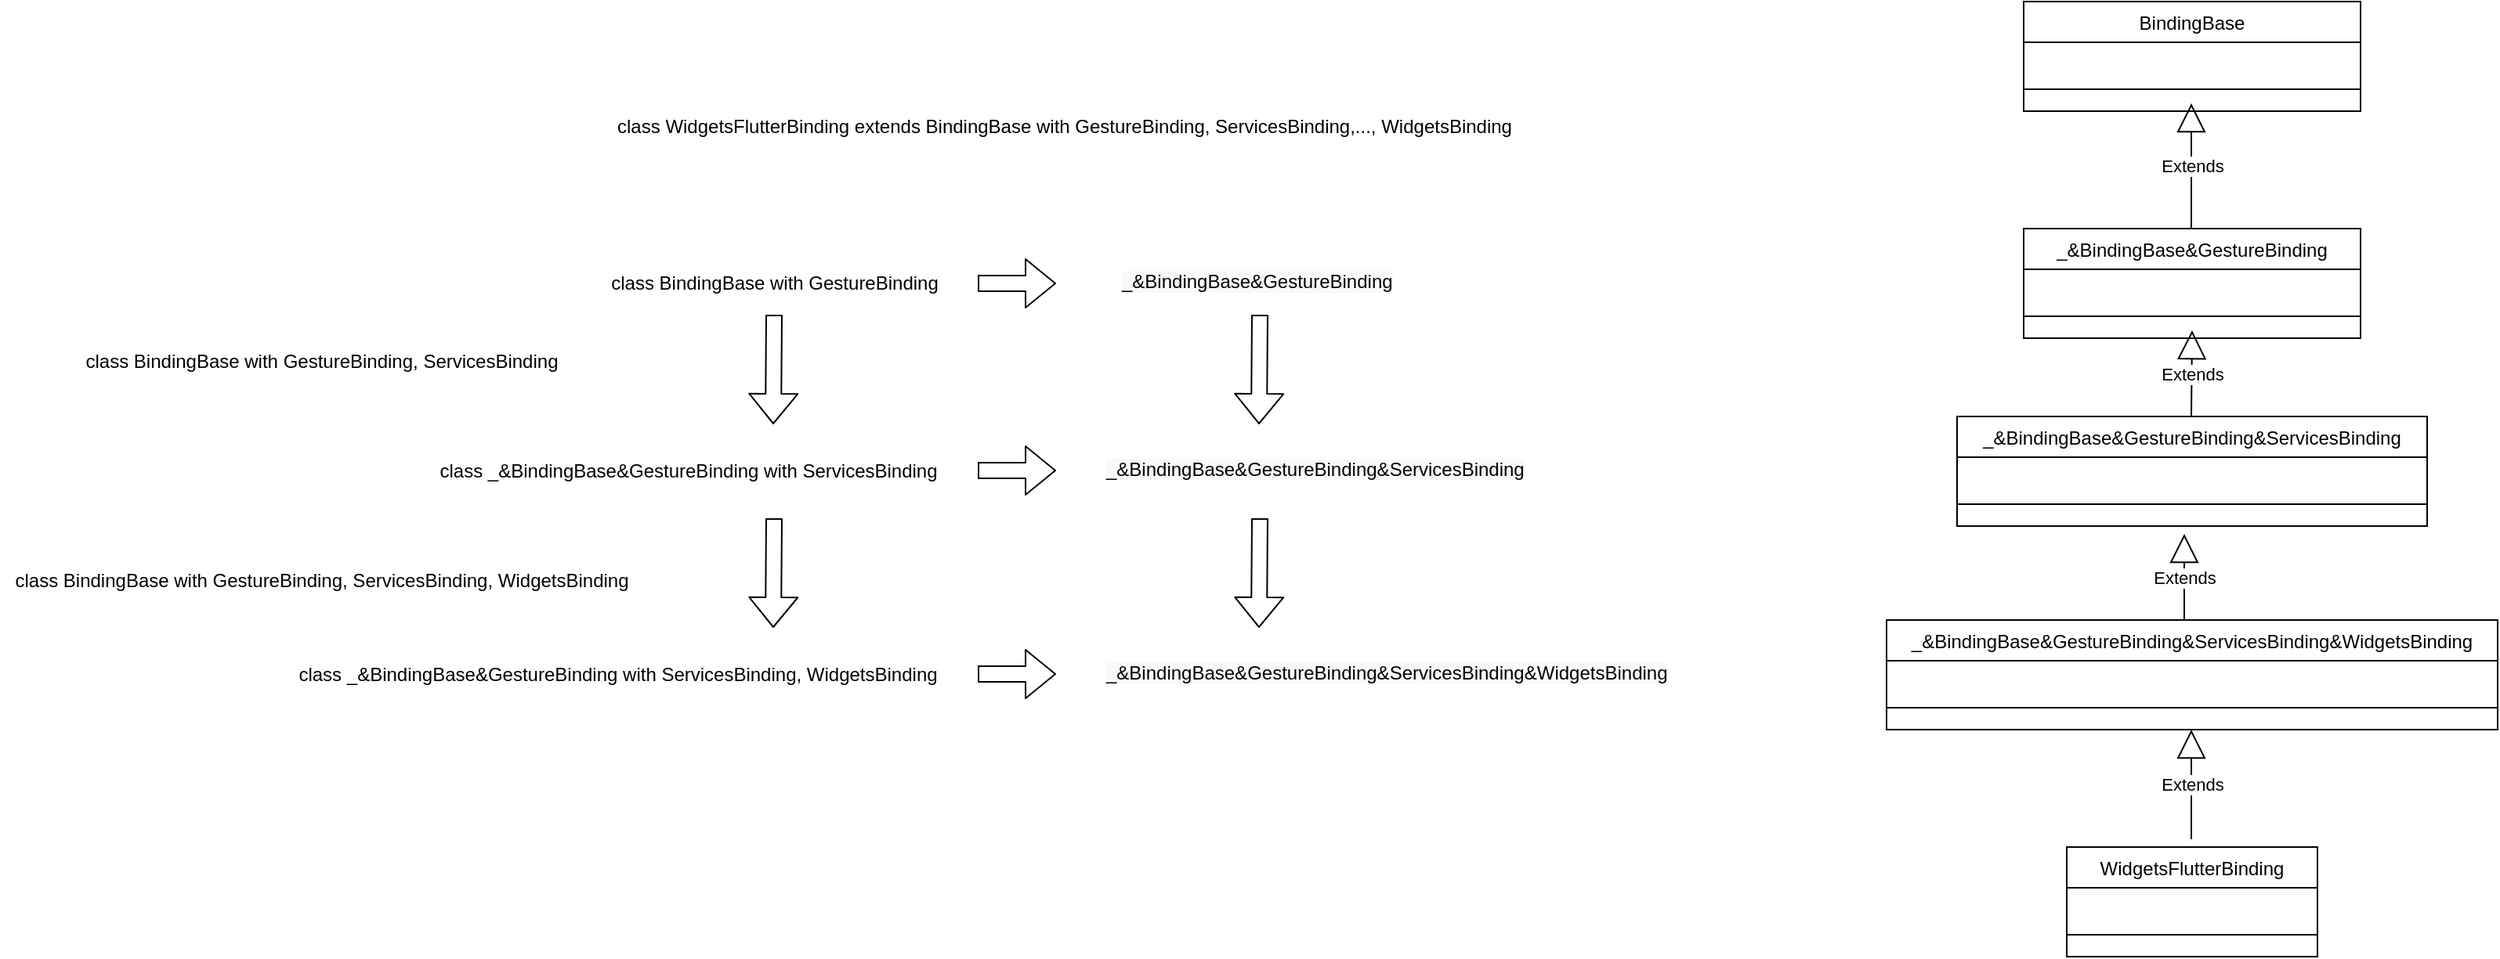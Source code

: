 <mxfile version="14.1.1" type="github">
  <diagram id="tD9U7uC2W2IqtDE2rcKv" name="Page-1">
    <mxGraphModel dx="1773" dy="1783" grid="1" gridSize="10" guides="1" tooltips="1" connect="1" arrows="1" fold="1" page="1" pageScale="1" pageWidth="827" pageHeight="1169" math="0" shadow="0">
      <root>
        <mxCell id="0" />
        <mxCell id="1" parent="0" />
        <mxCell id="9zZZePR5vG2BZI0FV6Ew-1" value="WidgetsFlutterBinding" style="swimlane;fontStyle=0;align=center;verticalAlign=top;childLayout=stackLayout;horizontal=1;startSize=26;horizontalStack=0;resizeParent=1;resizeLast=0;collapsible=1;marginBottom=0;rounded=0;shadow=0;strokeWidth=1;" vertex="1" parent="1">
          <mxGeometry x="675" y="520" width="160" height="70" as="geometry">
            <mxRectangle x="340" y="380" width="170" height="26" as="alternateBounds" />
          </mxGeometry>
        </mxCell>
        <mxCell id="9zZZePR5vG2BZI0FV6Ew-2" value=" " style="text;align=left;verticalAlign=top;spacingLeft=4;spacingRight=4;overflow=hidden;rotatable=0;points=[[0,0.5],[1,0.5]];portConstraint=eastwest;" vertex="1" parent="9zZZePR5vG2BZI0FV6Ew-1">
          <mxGeometry y="26" width="160" height="26" as="geometry" />
        </mxCell>
        <mxCell id="9zZZePR5vG2BZI0FV6Ew-3" value="" style="line;html=1;strokeWidth=1;align=left;verticalAlign=middle;spacingTop=-1;spacingLeft=3;spacingRight=3;rotatable=0;labelPosition=right;points=[];portConstraint=eastwest;" vertex="1" parent="9zZZePR5vG2BZI0FV6Ew-1">
          <mxGeometry y="52" width="160" height="8" as="geometry" />
        </mxCell>
        <mxCell id="9zZZePR5vG2BZI0FV6Ew-4" value="_&amp;BindingBase&amp;GestureBinding&amp;ServicesBinding&amp;WidgetsBinding" style="swimlane;fontStyle=0;align=center;verticalAlign=top;childLayout=stackLayout;horizontal=1;startSize=26;horizontalStack=0;resizeParent=1;resizeLast=0;collapsible=1;marginBottom=0;rounded=0;shadow=0;strokeWidth=1;" vertex="1" parent="1">
          <mxGeometry x="560" y="375" width="390" height="70" as="geometry">
            <mxRectangle x="340" y="380" width="170" height="26" as="alternateBounds" />
          </mxGeometry>
        </mxCell>
        <mxCell id="9zZZePR5vG2BZI0FV6Ew-5" value=" " style="text;align=left;verticalAlign=top;spacingLeft=4;spacingRight=4;overflow=hidden;rotatable=0;points=[[0,0.5],[1,0.5]];portConstraint=eastwest;" vertex="1" parent="9zZZePR5vG2BZI0FV6Ew-4">
          <mxGeometry y="26" width="390" height="26" as="geometry" />
        </mxCell>
        <mxCell id="9zZZePR5vG2BZI0FV6Ew-6" value="" style="line;html=1;strokeWidth=1;align=left;verticalAlign=middle;spacingTop=-1;spacingLeft=3;spacingRight=3;rotatable=0;labelPosition=right;points=[];portConstraint=eastwest;" vertex="1" parent="9zZZePR5vG2BZI0FV6Ew-4">
          <mxGeometry y="52" width="390" height="8" as="geometry" />
        </mxCell>
        <mxCell id="9zZZePR5vG2BZI0FV6Ew-9" value="class WidgetsFlutterBinding extends BindingBase with GestureBinding, ServicesBinding,..., WidgetsBinding" style="text;html=1;align=center;verticalAlign=middle;resizable=0;points=[];autosize=1;" vertex="1" parent="1">
          <mxGeometry x="-260" y="50" width="590" height="20" as="geometry" />
        </mxCell>
        <mxCell id="9zZZePR5vG2BZI0FV6Ew-13" value="&lt;span style=&quot;color: rgb(0 , 0 , 0) ; font-family: &amp;#34;helvetica&amp;#34; ; font-size: 12px ; font-style: normal ; font-weight: 400 ; letter-spacing: normal ; text-align: center ; text-indent: 0px ; text-transform: none ; word-spacing: 0px ; background-color: rgb(248 , 249 , 250) ; display: inline ; float: none&quot;&gt;_&amp;amp;BindingBase&amp;amp;&lt;span style=&quot;font-family: &amp;#34;helvetica&amp;#34;&quot;&gt;GestureBinding&lt;/span&gt;&lt;br&gt;&lt;/span&gt;" style="text;whiteSpace=wrap;html=1;" vertex="1" parent="1">
          <mxGeometry x="70" y="145" width="180" height="30" as="geometry" />
        </mxCell>
        <mxCell id="9zZZePR5vG2BZI0FV6Ew-16" value="class BindingBase with GestureBinding" style="text;html=1;align=center;verticalAlign=middle;resizable=0;points=[];autosize=1;" vertex="1" parent="1">
          <mxGeometry x="-260" y="150" width="220" height="20" as="geometry" />
        </mxCell>
        <mxCell id="9zZZePR5vG2BZI0FV6Ew-18" value="" style="shape=flexArrow;endArrow=classic;html=1;" edge="1" parent="1">
          <mxGeometry width="50" height="50" relative="1" as="geometry">
            <mxPoint x="-20" y="160" as="sourcePoint" />
            <mxPoint x="30" y="160" as="targetPoint" />
          </mxGeometry>
        </mxCell>
        <mxCell id="9zZZePR5vG2BZI0FV6Ew-19" value="class BindingBase with GestureBinding,&amp;nbsp;ServicesBinding" style="text;html=1;align=center;verticalAlign=middle;resizable=0;points=[];autosize=1;" vertex="1" parent="1">
          <mxGeometry x="-599" y="200" width="320" height="20" as="geometry" />
        </mxCell>
        <mxCell id="9zZZePR5vG2BZI0FV6Ew-20" value="class&amp;nbsp;&lt;span style=&quot;font-family: &amp;#34;helvetica&amp;#34;&quot;&gt;_&amp;amp;BindingBase&amp;amp;&lt;/span&gt;&lt;span style=&quot;font-family: &amp;#34;helvetica&amp;#34;&quot;&gt;GestureBinding&lt;/span&gt;&amp;nbsp;with ServicesBinding" style="text;html=1;align=center;verticalAlign=middle;resizable=0;points=[];autosize=1;" vertex="1" parent="1">
          <mxGeometry x="-370" y="270" width="330" height="20" as="geometry" />
        </mxCell>
        <mxCell id="9zZZePR5vG2BZI0FV6Ew-21" value="&lt;span style=&quot;color: rgb(0 , 0 , 0) ; font-family: &amp;#34;helvetica&amp;#34; ; font-size: 12px ; font-style: normal ; font-weight: 400 ; letter-spacing: normal ; text-align: center ; text-indent: 0px ; text-transform: none ; word-spacing: 0px ; background-color: rgb(248 , 249 , 250) ; display: inline ; float: none&quot;&gt;_&amp;amp;BindingBase&amp;amp;&lt;span style=&quot;font-family: &amp;#34;helvetica&amp;#34;&quot;&gt;GestureBinding&amp;amp;&lt;/span&gt;&lt;span style=&quot;font-family: &amp;#34;helvetica&amp;#34;&quot;&gt;ServicesBinding&lt;/span&gt;&lt;br&gt;&lt;/span&gt;" style="text;whiteSpace=wrap;html=1;" vertex="1" parent="1">
          <mxGeometry x="60" y="265" width="270" height="30" as="geometry" />
        </mxCell>
        <mxCell id="9zZZePR5vG2BZI0FV6Ew-22" value="" style="shape=flexArrow;endArrow=classic;html=1;" edge="1" parent="1">
          <mxGeometry width="50" height="50" relative="1" as="geometry">
            <mxPoint x="-20" y="279.5" as="sourcePoint" />
            <mxPoint x="30" y="279.5" as="targetPoint" />
          </mxGeometry>
        </mxCell>
        <mxCell id="9zZZePR5vG2BZI0FV6Ew-23" value="" style="shape=flexArrow;endArrow=classic;html=1;" edge="1" parent="1">
          <mxGeometry width="50" height="50" relative="1" as="geometry">
            <mxPoint x="160" y="180" as="sourcePoint" />
            <mxPoint x="159.5" y="250" as="targetPoint" />
          </mxGeometry>
        </mxCell>
        <mxCell id="9zZZePR5vG2BZI0FV6Ew-24" value="" style="shape=flexArrow;endArrow=classic;html=1;" edge="1" parent="1">
          <mxGeometry width="50" height="50" relative="1" as="geometry">
            <mxPoint x="-150" y="180" as="sourcePoint" />
            <mxPoint x="-150.5" y="250" as="targetPoint" />
          </mxGeometry>
        </mxCell>
        <mxCell id="9zZZePR5vG2BZI0FV6Ew-25" value="class&amp;nbsp;&lt;span style=&quot;font-family: &amp;#34;helvetica&amp;#34;&quot;&gt;_&amp;amp;BindingBase&amp;amp;&lt;/span&gt;&lt;span style=&quot;font-family: &amp;#34;helvetica&amp;#34;&quot;&gt;GestureBinding&lt;/span&gt;&amp;nbsp;with ServicesBinding,&amp;nbsp;WidgetsBinding" style="text;html=1;align=center;verticalAlign=middle;resizable=0;points=[];autosize=1;" vertex="1" parent="1">
          <mxGeometry x="-460" y="400" width="420" height="20" as="geometry" />
        </mxCell>
        <mxCell id="9zZZePR5vG2BZI0FV6Ew-26" value="" style="shape=flexArrow;endArrow=classic;html=1;" edge="1" parent="1">
          <mxGeometry width="50" height="50" relative="1" as="geometry">
            <mxPoint x="-150" y="310" as="sourcePoint" />
            <mxPoint x="-150.5" y="380" as="targetPoint" />
          </mxGeometry>
        </mxCell>
        <mxCell id="9zZZePR5vG2BZI0FV6Ew-27" value="class BindingBase with GestureBinding,&amp;nbsp;ServicesBinding,&amp;nbsp;WidgetsBinding" style="text;html=1;align=center;verticalAlign=middle;resizable=0;points=[];autosize=1;" vertex="1" parent="1">
          <mxGeometry x="-644" y="340" width="410" height="20" as="geometry" />
        </mxCell>
        <mxCell id="9zZZePR5vG2BZI0FV6Ew-28" value="&lt;span style=&quot;color: rgb(0 , 0 , 0) ; font-family: &amp;#34;helvetica&amp;#34; ; font-size: 12px ; font-style: normal ; font-weight: 400 ; letter-spacing: normal ; text-align: center ; text-indent: 0px ; text-transform: none ; word-spacing: 0px ; background-color: rgb(248 , 249 , 250) ; display: inline ; float: none&quot;&gt;_&amp;amp;BindingBase&amp;amp;&lt;span style=&quot;font-family: &amp;#34;helvetica&amp;#34;&quot;&gt;GestureBinding&amp;amp;&lt;/span&gt;&lt;span style=&quot;font-family: &amp;#34;helvetica&amp;#34;&quot;&gt;ServicesBinding&amp;amp;&lt;/span&gt;&lt;span style=&quot;font-family: &amp;#34;helvetica&amp;#34;&quot;&gt;WidgetsBinding&lt;/span&gt;&lt;br&gt;&lt;/span&gt;" style="text;whiteSpace=wrap;html=1;" vertex="1" parent="1">
          <mxGeometry x="60" y="395" width="270" height="30" as="geometry" />
        </mxCell>
        <mxCell id="9zZZePR5vG2BZI0FV6Ew-29" value="" style="shape=flexArrow;endArrow=classic;html=1;" edge="1" parent="1">
          <mxGeometry width="50" height="50" relative="1" as="geometry">
            <mxPoint x="-20" y="409.5" as="sourcePoint" />
            <mxPoint x="30" y="409.5" as="targetPoint" />
          </mxGeometry>
        </mxCell>
        <mxCell id="9zZZePR5vG2BZI0FV6Ew-31" value="" style="shape=flexArrow;endArrow=classic;html=1;" edge="1" parent="1">
          <mxGeometry width="50" height="50" relative="1" as="geometry">
            <mxPoint x="160" y="310" as="sourcePoint" />
            <mxPoint x="159.5" y="380" as="targetPoint" />
          </mxGeometry>
        </mxCell>
        <mxCell id="9zZZePR5vG2BZI0FV6Ew-33" value="_&amp;BindingBase&amp;GestureBinding&amp;ServicesBinding" style="swimlane;fontStyle=0;align=center;verticalAlign=top;childLayout=stackLayout;horizontal=1;startSize=26;horizontalStack=0;resizeParent=1;resizeLast=0;collapsible=1;marginBottom=0;rounded=0;shadow=0;strokeWidth=1;" vertex="1" parent="1">
          <mxGeometry x="605" y="245" width="300" height="70" as="geometry">
            <mxRectangle x="340" y="380" width="170" height="26" as="alternateBounds" />
          </mxGeometry>
        </mxCell>
        <mxCell id="9zZZePR5vG2BZI0FV6Ew-34" value=" " style="text;align=left;verticalAlign=top;spacingLeft=4;spacingRight=4;overflow=hidden;rotatable=0;points=[[0,0.5],[1,0.5]];portConstraint=eastwest;" vertex="1" parent="9zZZePR5vG2BZI0FV6Ew-33">
          <mxGeometry y="26" width="300" height="26" as="geometry" />
        </mxCell>
        <mxCell id="9zZZePR5vG2BZI0FV6Ew-35" value="" style="line;html=1;strokeWidth=1;align=left;verticalAlign=middle;spacingTop=-1;spacingLeft=3;spacingRight=3;rotatable=0;labelPosition=right;points=[];portConstraint=eastwest;" vertex="1" parent="9zZZePR5vG2BZI0FV6Ew-33">
          <mxGeometry y="52" width="300" height="8" as="geometry" />
        </mxCell>
        <mxCell id="9zZZePR5vG2BZI0FV6Ew-36" value="_&amp;BindingBase&amp;GestureBinding" style="swimlane;fontStyle=0;align=center;verticalAlign=top;childLayout=stackLayout;horizontal=1;startSize=26;horizontalStack=0;resizeParent=1;resizeLast=0;collapsible=1;marginBottom=0;rounded=0;shadow=0;strokeWidth=1;" vertex="1" parent="1">
          <mxGeometry x="647.5" y="125" width="215" height="70" as="geometry">
            <mxRectangle x="340" y="380" width="170" height="26" as="alternateBounds" />
          </mxGeometry>
        </mxCell>
        <mxCell id="9zZZePR5vG2BZI0FV6Ew-37" value=" " style="text;align=left;verticalAlign=top;spacingLeft=4;spacingRight=4;overflow=hidden;rotatable=0;points=[[0,0.5],[1,0.5]];portConstraint=eastwest;" vertex="1" parent="9zZZePR5vG2BZI0FV6Ew-36">
          <mxGeometry y="26" width="215" height="26" as="geometry" />
        </mxCell>
        <mxCell id="9zZZePR5vG2BZI0FV6Ew-38" value="" style="line;html=1;strokeWidth=1;align=left;verticalAlign=middle;spacingTop=-1;spacingLeft=3;spacingRight=3;rotatable=0;labelPosition=right;points=[];portConstraint=eastwest;" vertex="1" parent="9zZZePR5vG2BZI0FV6Ew-36">
          <mxGeometry y="52" width="215" height="8" as="geometry" />
        </mxCell>
        <mxCell id="9zZZePR5vG2BZI0FV6Ew-39" style="edgeStyle=orthogonalEdgeStyle;rounded=0;orthogonalLoop=1;jettySize=auto;html=1;exitX=1;exitY=0.5;exitDx=0;exitDy=0;" edge="1" parent="9zZZePR5vG2BZI0FV6Ew-36" source="9zZZePR5vG2BZI0FV6Ew-37" target="9zZZePR5vG2BZI0FV6Ew-37">
          <mxGeometry relative="1" as="geometry" />
        </mxCell>
        <mxCell id="9zZZePR5vG2BZI0FV6Ew-41" value="BindingBase" style="swimlane;fontStyle=0;align=center;verticalAlign=top;childLayout=stackLayout;horizontal=1;startSize=26;horizontalStack=0;resizeParent=1;resizeLast=0;collapsible=1;marginBottom=0;rounded=0;shadow=0;strokeWidth=1;" vertex="1" parent="1">
          <mxGeometry x="647.5" y="-20" width="215" height="70" as="geometry">
            <mxRectangle x="340" y="380" width="170" height="26" as="alternateBounds" />
          </mxGeometry>
        </mxCell>
        <mxCell id="9zZZePR5vG2BZI0FV6Ew-42" value=" " style="text;align=left;verticalAlign=top;spacingLeft=4;spacingRight=4;overflow=hidden;rotatable=0;points=[[0,0.5],[1,0.5]];portConstraint=eastwest;" vertex="1" parent="9zZZePR5vG2BZI0FV6Ew-41">
          <mxGeometry y="26" width="215" height="26" as="geometry" />
        </mxCell>
        <mxCell id="9zZZePR5vG2BZI0FV6Ew-43" value="" style="line;html=1;strokeWidth=1;align=left;verticalAlign=middle;spacingTop=-1;spacingLeft=3;spacingRight=3;rotatable=0;labelPosition=right;points=[];portConstraint=eastwest;" vertex="1" parent="9zZZePR5vG2BZI0FV6Ew-41">
          <mxGeometry y="52" width="215" height="8" as="geometry" />
        </mxCell>
        <mxCell id="9zZZePR5vG2BZI0FV6Ew-44" style="edgeStyle=orthogonalEdgeStyle;rounded=0;orthogonalLoop=1;jettySize=auto;html=1;exitX=1;exitY=0.5;exitDx=0;exitDy=0;" edge="1" parent="9zZZePR5vG2BZI0FV6Ew-41" source="9zZZePR5vG2BZI0FV6Ew-42" target="9zZZePR5vG2BZI0FV6Ew-42">
          <mxGeometry relative="1" as="geometry" />
        </mxCell>
        <mxCell id="9zZZePR5vG2BZI0FV6Ew-45" value="Extends" style="endArrow=block;endSize=16;endFill=0;html=1;" edge="1" parent="1">
          <mxGeometry width="160" relative="1" as="geometry">
            <mxPoint x="754.5" y="515" as="sourcePoint" />
            <mxPoint x="754.5" y="445" as="targetPoint" />
          </mxGeometry>
        </mxCell>
        <mxCell id="9zZZePR5vG2BZI0FV6Ew-46" value="Extends" style="endArrow=block;endSize=16;endFill=0;html=1;" edge="1" parent="1">
          <mxGeometry width="160" relative="1" as="geometry">
            <mxPoint x="750" y="375" as="sourcePoint" />
            <mxPoint x="750" y="320" as="targetPoint" />
          </mxGeometry>
        </mxCell>
        <mxCell id="9zZZePR5vG2BZI0FV6Ew-47" value="Extends" style="endArrow=block;endSize=16;endFill=0;html=1;" edge="1" parent="1">
          <mxGeometry width="160" relative="1" as="geometry">
            <mxPoint x="754.5" y="245" as="sourcePoint" />
            <mxPoint x="755" y="190" as="targetPoint" />
          </mxGeometry>
        </mxCell>
        <mxCell id="9zZZePR5vG2BZI0FV6Ew-48" value="Extends" style="endArrow=block;endSize=16;endFill=0;html=1;" edge="1" parent="1">
          <mxGeometry width="160" relative="1" as="geometry">
            <mxPoint x="754.5" y="125" as="sourcePoint" />
            <mxPoint x="754.5" y="45" as="targetPoint" />
          </mxGeometry>
        </mxCell>
      </root>
    </mxGraphModel>
  </diagram>
</mxfile>
